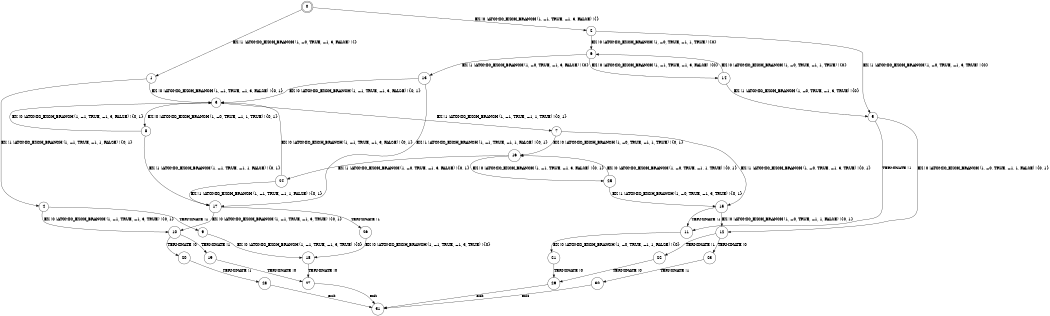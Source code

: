 digraph BCG {
size = "7, 10.5";
center = TRUE;
node [shape = circle];
0 [peripheries = 2];
0 -> 1 [label = "EX !1 !ATOMIC_EXCH_BRANCH (1, +0, TRUE, +1, 3, FALSE) !{}"];
0 -> 2 [label = "EX !0 !ATOMIC_EXCH_BRANCH (1, +1, TRUE, +1, 3, FALSE) !{}"];
1 -> 3 [label = "EX !0 !ATOMIC_EXCH_BRANCH (1, +1, TRUE, +1, 3, FALSE) !{0, 1}"];
1 -> 4 [label = "EX !1 !ATOMIC_EXCH_BRANCH (1, +1, TRUE, +1, 1, FALSE) !{0, 1}"];
2 -> 5 [label = "EX !1 !ATOMIC_EXCH_BRANCH (1, +0, TRUE, +1, 3, TRUE) !{0}"];
2 -> 6 [label = "EX !0 !ATOMIC_EXCH_BRANCH (1, +0, TRUE, +1, 1, TRUE) !{0}"];
3 -> 7 [label = "EX !1 !ATOMIC_EXCH_BRANCH (1, +1, TRUE, +1, 1, TRUE) !{0, 1}"];
3 -> 8 [label = "EX !0 !ATOMIC_EXCH_BRANCH (1, +0, TRUE, +1, 1, TRUE) !{0, 1}"];
4 -> 9 [label = "TERMINATE !1"];
4 -> 10 [label = "EX !0 !ATOMIC_EXCH_BRANCH (1, +1, TRUE, +1, 3, TRUE) !{0, 1}"];
5 -> 11 [label = "TERMINATE !1"];
5 -> 12 [label = "EX !0 !ATOMIC_EXCH_BRANCH (1, +0, TRUE, +1, 1, FALSE) !{0, 1}"];
6 -> 13 [label = "EX !1 !ATOMIC_EXCH_BRANCH (1, +0, TRUE, +1, 3, FALSE) !{0}"];
6 -> 14 [label = "EX !0 !ATOMIC_EXCH_BRANCH (1, +1, TRUE, +1, 3, FALSE) !{0}"];
7 -> 15 [label = "EX !1 !ATOMIC_EXCH_BRANCH (1, +0, TRUE, +1, 3, TRUE) !{0, 1}"];
7 -> 16 [label = "EX !0 !ATOMIC_EXCH_BRANCH (1, +0, TRUE, +1, 1, TRUE) !{0, 1}"];
8 -> 17 [label = "EX !1 !ATOMIC_EXCH_BRANCH (1, +1, TRUE, +1, 1, FALSE) !{0, 1}"];
8 -> 3 [label = "EX !0 !ATOMIC_EXCH_BRANCH (1, +1, TRUE, +1, 3, FALSE) !{0, 1}"];
9 -> 18 [label = "EX !0 !ATOMIC_EXCH_BRANCH (1, +1, TRUE, +1, 3, TRUE) !{0}"];
10 -> 19 [label = "TERMINATE !1"];
10 -> 20 [label = "TERMINATE !0"];
11 -> 21 [label = "EX !0 !ATOMIC_EXCH_BRANCH (1, +0, TRUE, +1, 1, FALSE) !{0}"];
12 -> 22 [label = "TERMINATE !1"];
12 -> 23 [label = "TERMINATE !0"];
13 -> 17 [label = "EX !1 !ATOMIC_EXCH_BRANCH (1, +1, TRUE, +1, 1, FALSE) !{0, 1}"];
13 -> 3 [label = "EX !0 !ATOMIC_EXCH_BRANCH (1, +1, TRUE, +1, 3, FALSE) !{0, 1}"];
14 -> 5 [label = "EX !1 !ATOMIC_EXCH_BRANCH (1, +0, TRUE, +1, 3, TRUE) !{0}"];
14 -> 6 [label = "EX !0 !ATOMIC_EXCH_BRANCH (1, +0, TRUE, +1, 1, TRUE) !{0}"];
15 -> 11 [label = "TERMINATE !1"];
15 -> 12 [label = "EX !0 !ATOMIC_EXCH_BRANCH (1, +0, TRUE, +1, 1, FALSE) !{0, 1}"];
16 -> 24 [label = "EX !1 !ATOMIC_EXCH_BRANCH (1, +0, TRUE, +1, 3, FALSE) !{0, 1}"];
16 -> 25 [label = "EX !0 !ATOMIC_EXCH_BRANCH (1, +1, TRUE, +1, 3, FALSE) !{0, 1}"];
17 -> 26 [label = "TERMINATE !1"];
17 -> 10 [label = "EX !0 !ATOMIC_EXCH_BRANCH (1, +1, TRUE, +1, 3, TRUE) !{0, 1}"];
18 -> 27 [label = "TERMINATE !0"];
19 -> 27 [label = "TERMINATE !0"];
20 -> 28 [label = "TERMINATE !1"];
21 -> 29 [label = "TERMINATE !0"];
22 -> 29 [label = "TERMINATE !0"];
23 -> 30 [label = "TERMINATE !1"];
24 -> 17 [label = "EX !1 !ATOMIC_EXCH_BRANCH (1, +1, TRUE, +1, 1, FALSE) !{0, 1}"];
24 -> 3 [label = "EX !0 !ATOMIC_EXCH_BRANCH (1, +1, TRUE, +1, 3, FALSE) !{0, 1}"];
25 -> 15 [label = "EX !1 !ATOMIC_EXCH_BRANCH (1, +0, TRUE, +1, 3, TRUE) !{0, 1}"];
25 -> 16 [label = "EX !0 !ATOMIC_EXCH_BRANCH (1, +0, TRUE, +1, 1, TRUE) !{0, 1}"];
26 -> 18 [label = "EX !0 !ATOMIC_EXCH_BRANCH (1, +1, TRUE, +1, 3, TRUE) !{0}"];
27 -> 31 [label = "exit"];
28 -> 31 [label = "exit"];
29 -> 31 [label = "exit"];
30 -> 31 [label = "exit"];
}
